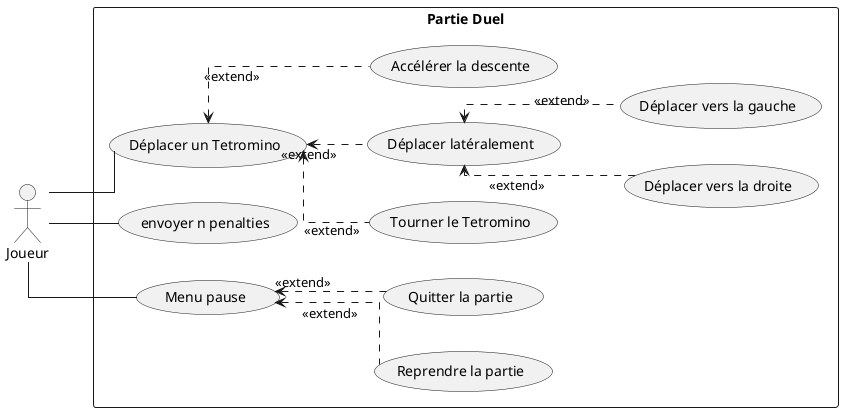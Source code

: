 @startuml DualUseCase

'Dual & Normal Mode'
' NOTE: We could add "pause", "resume" & "stop game" in game menu

left to right direction
actor Joueur as player
skinparam linetype ortho

rectangle "Partie Duel" as game {
    '### Social
    ' NOTE: we don't have to implement this but it would be a cool feature
    ' usecase "discuter" as chat

    '### Game Actions
    usecase "Déplacer un Tetromino" as move_piece
    usecase "Tourner le Tetromino" as rotate_piece

    'TODO: penalty might be a bad name
    'TODO: throw n lines penalty can be activated only if f(n) lines have been completed
    usecase "envoyer n penalties" as throw_penalty

    '### move piece subcases NOTE: is "extends" the right keyword for this
    usecase "Déplacer latéralement" as lateral_movement
    usecase "Accélérer la descente" as increase_descent
    usecase "Déplacer vers la droite" as move_right
    usecase "Déplacer vers la gauche" as move_left

    '### Pause menu
    usecase "Menu pause" as pause_menu
    usecase "Reprendre la partie" as resume_game
    usecase "Quitter la partie" as quit_game
}

player -- move_piece
player -- pause_menu
player -- throw_penalty
(move_piece) <-. (lateral_movement): <<extend>>
(move_piece) <-. (increase_descent): <<extend>>
(move_piece) <-. (rotate_piece): <<extend>>
(lateral_movement) <-. (move_right): <<extend>>
(lateral_movement) <-. (move_left): <<extend>>

(pause_menu) <-. (resume_game): <<extend>>
(pause_menu) <-. (quit_game): <<extend>>

@enduml
